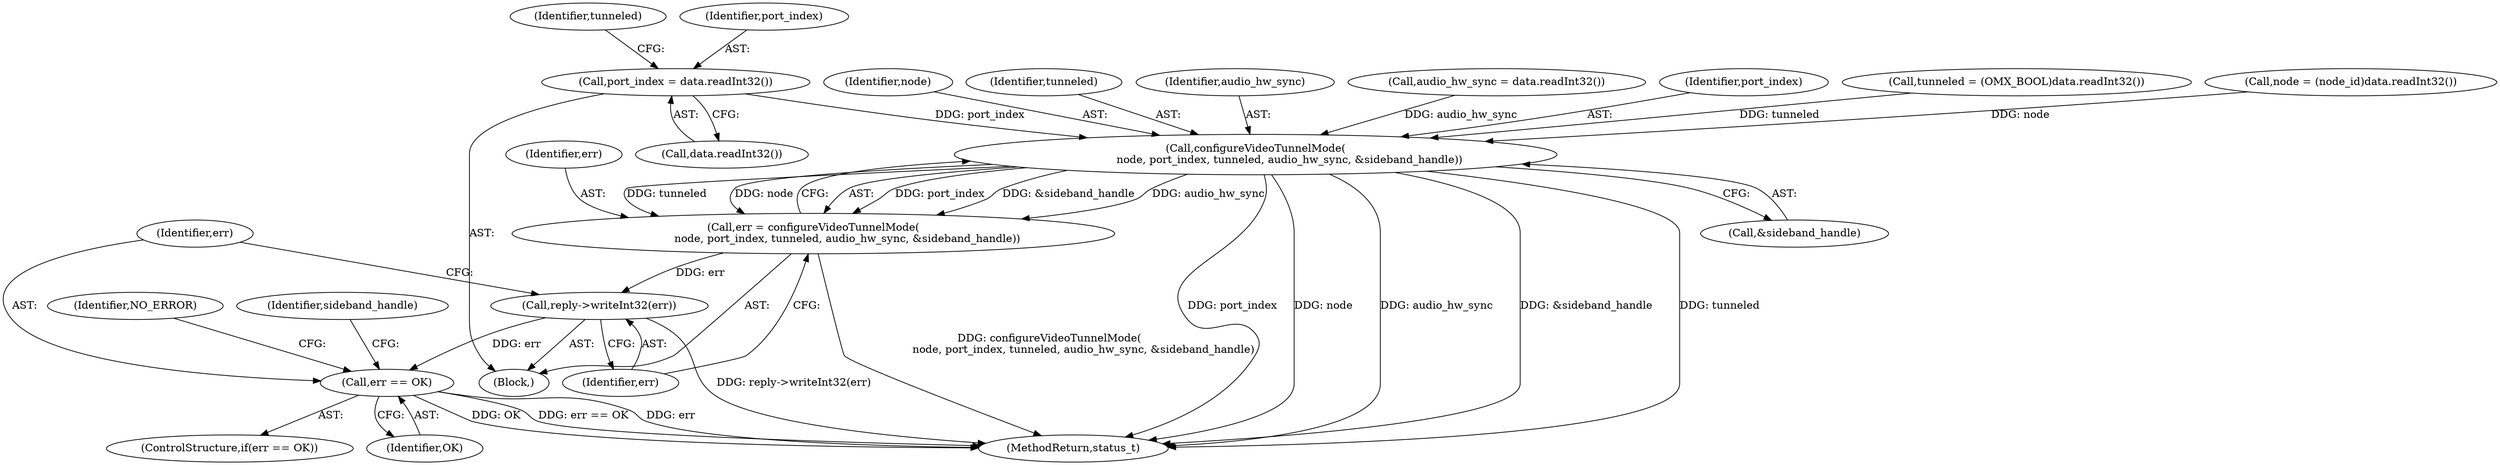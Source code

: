 digraph "0_Android_db829699d3293f254a7387894303451a91278986@API" {
"1001055" [label="(Call,port_index = data.readInt32())"];
"1001075" [label="(Call,configureVideoTunnelMode(\n                    node, port_index, tunneled, audio_hw_sync, &sideband_handle))"];
"1001073" [label="(Call,err = configureVideoTunnelMode(\n                    node, port_index, tunneled, audio_hw_sync, &sideband_handle))"];
"1001082" [label="(Call,reply->writeInt32(err))"];
"1001085" [label="(Call,err == OK)"];
"1001078" [label="(Identifier,tunneled)"];
"1001364" [label="(MethodReturn,status_t)"];
"1001079" [label="(Identifier,audio_hw_sync)"];
"1001065" [label="(Call,audio_hw_sync = data.readInt32())"];
"1001077" [label="(Identifier,port_index)"];
"1001059" [label="(Call,tunneled = (OMX_BOOL)data.readInt32())"];
"1001057" [label="(Call,data.readInt32())"];
"1001087" [label="(Identifier,OK)"];
"1001080" [label="(Call,&sideband_handle)"];
"1001084" [label="(ControlStructure,if(err == OK))"];
"1001090" [label="(Identifier,sideband_handle)"];
"1001073" [label="(Call,err = configureVideoTunnelMode(\n                    node, port_index, tunneled, audio_hw_sync, &sideband_handle))"];
"1001086" [label="(Identifier,err)"];
"1001092" [label="(Identifier,NO_ERROR)"];
"1001055" [label="(Call,port_index = data.readInt32())"];
"1001049" [label="(Call,node = (node_id)data.readInt32())"];
"1001075" [label="(Call,configureVideoTunnelMode(\n                    node, port_index, tunneled, audio_hw_sync, &sideband_handle))"];
"1001082" [label="(Call,reply->writeInt32(err))"];
"1001060" [label="(Identifier,tunneled)"];
"1001043" [label="(Block,)"];
"1001083" [label="(Identifier,err)"];
"1001076" [label="(Identifier,node)"];
"1001056" [label="(Identifier,port_index)"];
"1001074" [label="(Identifier,err)"];
"1001085" [label="(Call,err == OK)"];
"1001055" -> "1001043"  [label="AST: "];
"1001055" -> "1001057"  [label="CFG: "];
"1001056" -> "1001055"  [label="AST: "];
"1001057" -> "1001055"  [label="AST: "];
"1001060" -> "1001055"  [label="CFG: "];
"1001055" -> "1001075"  [label="DDG: port_index"];
"1001075" -> "1001073"  [label="AST: "];
"1001075" -> "1001080"  [label="CFG: "];
"1001076" -> "1001075"  [label="AST: "];
"1001077" -> "1001075"  [label="AST: "];
"1001078" -> "1001075"  [label="AST: "];
"1001079" -> "1001075"  [label="AST: "];
"1001080" -> "1001075"  [label="AST: "];
"1001073" -> "1001075"  [label="CFG: "];
"1001075" -> "1001364"  [label="DDG: &sideband_handle"];
"1001075" -> "1001364"  [label="DDG: tunneled"];
"1001075" -> "1001364"  [label="DDG: port_index"];
"1001075" -> "1001364"  [label="DDG: node"];
"1001075" -> "1001364"  [label="DDG: audio_hw_sync"];
"1001075" -> "1001073"  [label="DDG: port_index"];
"1001075" -> "1001073"  [label="DDG: &sideband_handle"];
"1001075" -> "1001073"  [label="DDG: audio_hw_sync"];
"1001075" -> "1001073"  [label="DDG: tunneled"];
"1001075" -> "1001073"  [label="DDG: node"];
"1001049" -> "1001075"  [label="DDG: node"];
"1001059" -> "1001075"  [label="DDG: tunneled"];
"1001065" -> "1001075"  [label="DDG: audio_hw_sync"];
"1001073" -> "1001043"  [label="AST: "];
"1001074" -> "1001073"  [label="AST: "];
"1001083" -> "1001073"  [label="CFG: "];
"1001073" -> "1001364"  [label="DDG: configureVideoTunnelMode(\n                    node, port_index, tunneled, audio_hw_sync, &sideband_handle)"];
"1001073" -> "1001082"  [label="DDG: err"];
"1001082" -> "1001043"  [label="AST: "];
"1001082" -> "1001083"  [label="CFG: "];
"1001083" -> "1001082"  [label="AST: "];
"1001086" -> "1001082"  [label="CFG: "];
"1001082" -> "1001364"  [label="DDG: reply->writeInt32(err)"];
"1001082" -> "1001085"  [label="DDG: err"];
"1001085" -> "1001084"  [label="AST: "];
"1001085" -> "1001087"  [label="CFG: "];
"1001086" -> "1001085"  [label="AST: "];
"1001087" -> "1001085"  [label="AST: "];
"1001090" -> "1001085"  [label="CFG: "];
"1001092" -> "1001085"  [label="CFG: "];
"1001085" -> "1001364"  [label="DDG: OK"];
"1001085" -> "1001364"  [label="DDG: err == OK"];
"1001085" -> "1001364"  [label="DDG: err"];
}
